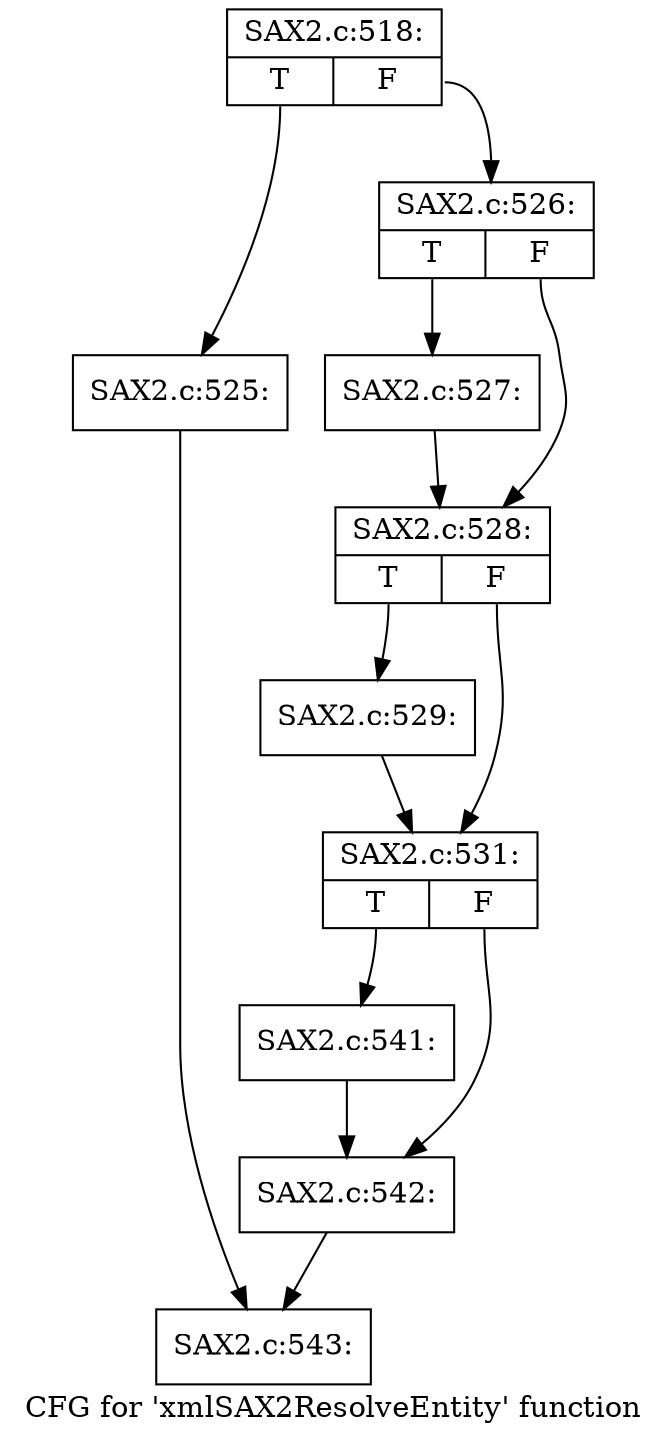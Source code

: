 digraph "CFG for 'xmlSAX2ResolveEntity' function" {
	label="CFG for 'xmlSAX2ResolveEntity' function";

	Node0x411f650 [shape=record,label="{SAX2.c:518:|{<s0>T|<s1>F}}"];
	Node0x411f650:s0 -> Node0x4136030;
	Node0x411f650:s1 -> Node0x4136080;
	Node0x4136030 [shape=record,label="{SAX2.c:525:}"];
	Node0x4136030 -> Node0x411f960;
	Node0x4136080 [shape=record,label="{SAX2.c:526:|{<s0>T|<s1>F}}"];
	Node0x4136080:s0 -> Node0x41364e0;
	Node0x4136080:s1 -> Node0x4136530;
	Node0x41364e0 [shape=record,label="{SAX2.c:527:}"];
	Node0x41364e0 -> Node0x4136530;
	Node0x4136530 [shape=record,label="{SAX2.c:528:|{<s0>T|<s1>F}}"];
	Node0x4136530:s0 -> Node0x4136db0;
	Node0x4136530:s1 -> Node0x4136e00;
	Node0x4136db0 [shape=record,label="{SAX2.c:529:}"];
	Node0x4136db0 -> Node0x4136e00;
	Node0x4136e00 [shape=record,label="{SAX2.c:531:|{<s0>T|<s1>F}}"];
	Node0x4136e00:s0 -> Node0x41379b0;
	Node0x4136e00:s1 -> Node0x4117a70;
	Node0x41379b0 [shape=record,label="{SAX2.c:541:}"];
	Node0x41379b0 -> Node0x4117a70;
	Node0x4117a70 [shape=record,label="{SAX2.c:542:}"];
	Node0x4117a70 -> Node0x411f960;
	Node0x411f960 [shape=record,label="{SAX2.c:543:}"];
}
